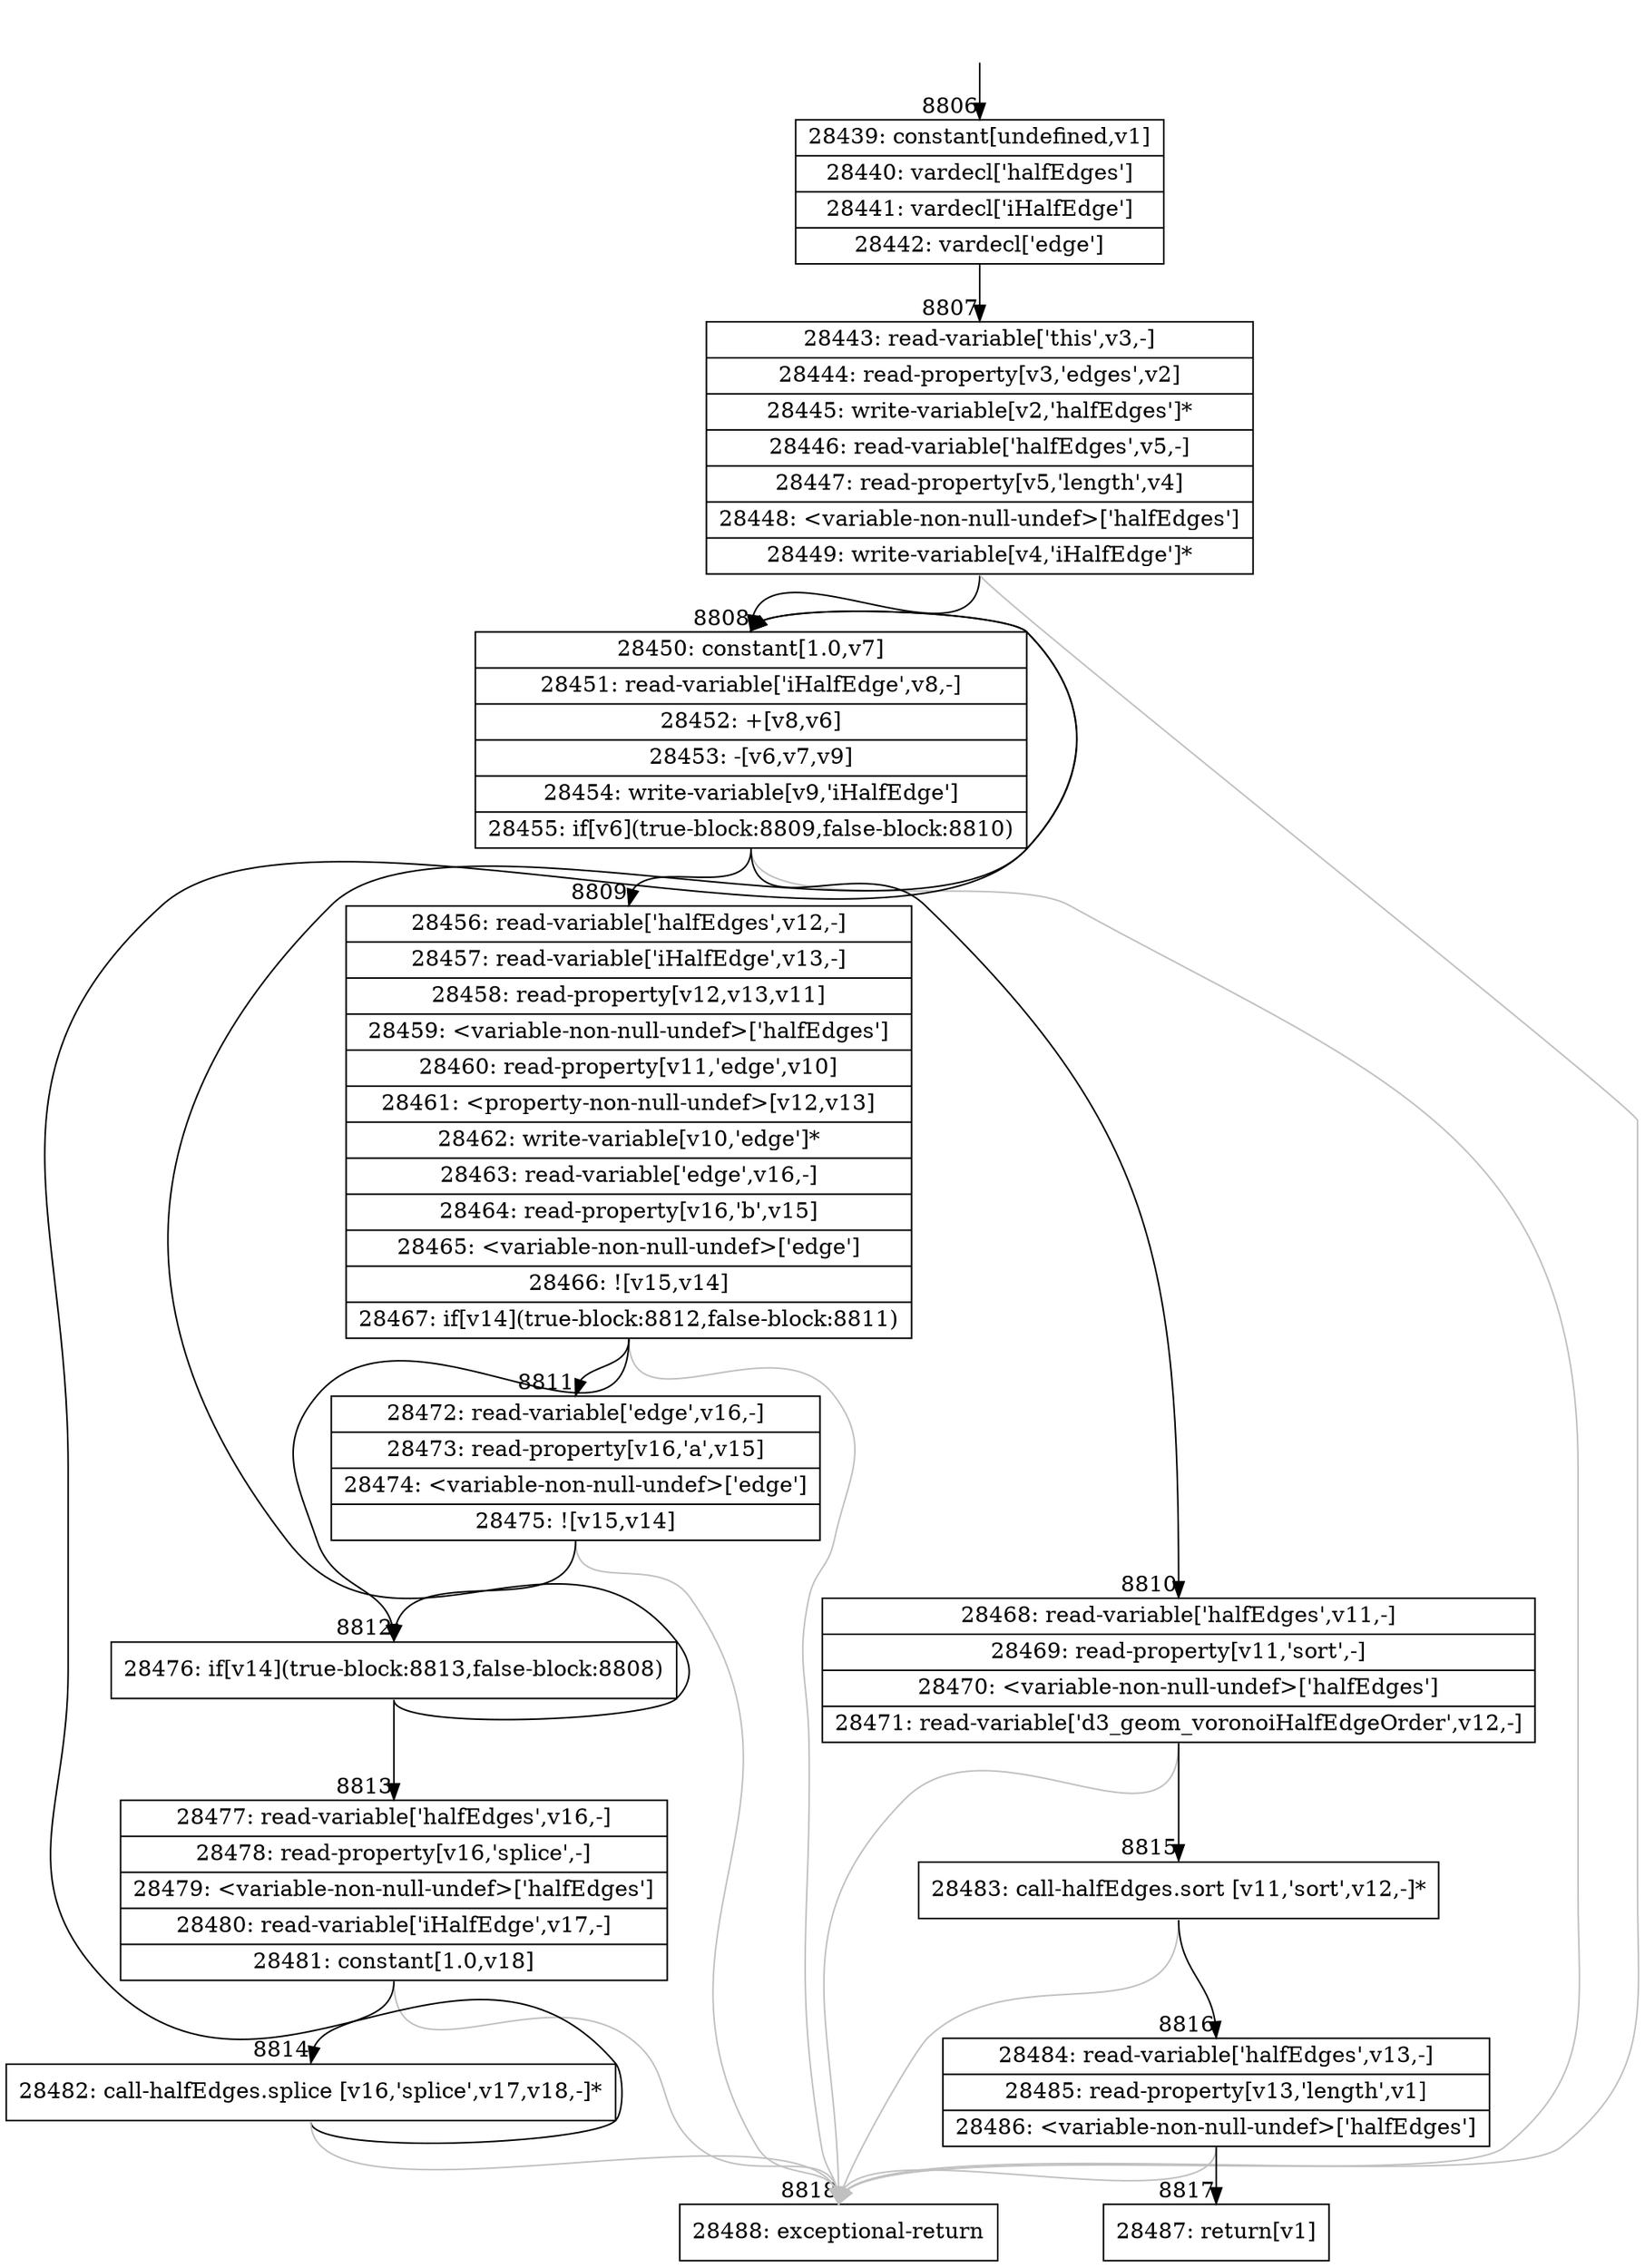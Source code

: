 digraph {
rankdir="TD"
BB_entry829[shape=none,label=""];
BB_entry829 -> BB8806 [tailport=s, headport=n, headlabel="    8806"]
BB8806 [shape=record label="{28439: constant[undefined,v1]|28440: vardecl['halfEdges']|28441: vardecl['iHalfEdge']|28442: vardecl['edge']}" ] 
BB8806 -> BB8807 [tailport=s, headport=n, headlabel="      8807"]
BB8807 [shape=record label="{28443: read-variable['this',v3,-]|28444: read-property[v3,'edges',v2]|28445: write-variable[v2,'halfEdges']*|28446: read-variable['halfEdges',v5,-]|28447: read-property[v5,'length',v4]|28448: \<variable-non-null-undef\>['halfEdges']|28449: write-variable[v4,'iHalfEdge']*}" ] 
BB8807 -> BB8808 [tailport=s, headport=n, headlabel="      8808"]
BB8807 -> BB8818 [tailport=s, headport=n, color=gray, headlabel="      8818"]
BB8808 [shape=record label="{28450: constant[1.0,v7]|28451: read-variable['iHalfEdge',v8,-]|28452: +[v8,v6]|28453: -[v6,v7,v9]|28454: write-variable[v9,'iHalfEdge']|28455: if[v6](true-block:8809,false-block:8810)}" ] 
BB8808 -> BB8809 [tailport=s, headport=n, headlabel="      8809"]
BB8808 -> BB8810 [tailport=s, headport=n, headlabel="      8810"]
BB8808 -> BB8818 [tailport=s, headport=n, color=gray]
BB8809 [shape=record label="{28456: read-variable['halfEdges',v12,-]|28457: read-variable['iHalfEdge',v13,-]|28458: read-property[v12,v13,v11]|28459: \<variable-non-null-undef\>['halfEdges']|28460: read-property[v11,'edge',v10]|28461: \<property-non-null-undef\>[v12,v13]|28462: write-variable[v10,'edge']*|28463: read-variable['edge',v16,-]|28464: read-property[v16,'b',v15]|28465: \<variable-non-null-undef\>['edge']|28466: ![v15,v14]|28467: if[v14](true-block:8812,false-block:8811)}" ] 
BB8809 -> BB8812 [tailport=s, headport=n, headlabel="      8812"]
BB8809 -> BB8811 [tailport=s, headport=n, headlabel="      8811"]
BB8809 -> BB8818 [tailport=s, headport=n, color=gray]
BB8810 [shape=record label="{28468: read-variable['halfEdges',v11,-]|28469: read-property[v11,'sort',-]|28470: \<variable-non-null-undef\>['halfEdges']|28471: read-variable['d3_geom_voronoiHalfEdgeOrder',v12,-]}" ] 
BB8810 -> BB8815 [tailport=s, headport=n, headlabel="      8815"]
BB8810 -> BB8818 [tailport=s, headport=n, color=gray]
BB8811 [shape=record label="{28472: read-variable['edge',v16,-]|28473: read-property[v16,'a',v15]|28474: \<variable-non-null-undef\>['edge']|28475: ![v15,v14]}" ] 
BB8811 -> BB8812 [tailport=s, headport=n]
BB8811 -> BB8818 [tailport=s, headport=n, color=gray]
BB8812 [shape=record label="{28476: if[v14](true-block:8813,false-block:8808)}" ] 
BB8812 -> BB8813 [tailport=s, headport=n, headlabel="      8813"]
BB8812 -> BB8808 [tailport=s, headport=n]
BB8813 [shape=record label="{28477: read-variable['halfEdges',v16,-]|28478: read-property[v16,'splice',-]|28479: \<variable-non-null-undef\>['halfEdges']|28480: read-variable['iHalfEdge',v17,-]|28481: constant[1.0,v18]}" ] 
BB8813 -> BB8814 [tailport=s, headport=n, headlabel="      8814"]
BB8813 -> BB8818 [tailport=s, headport=n, color=gray]
BB8814 [shape=record label="{28482: call-halfEdges.splice [v16,'splice',v17,v18,-]*}" ] 
BB8814 -> BB8808 [tailport=s, headport=n]
BB8814 -> BB8818 [tailport=s, headport=n, color=gray]
BB8815 [shape=record label="{28483: call-halfEdges.sort [v11,'sort',v12,-]*}" ] 
BB8815 -> BB8816 [tailport=s, headport=n, headlabel="      8816"]
BB8815 -> BB8818 [tailport=s, headport=n, color=gray]
BB8816 [shape=record label="{28484: read-variable['halfEdges',v13,-]|28485: read-property[v13,'length',v1]|28486: \<variable-non-null-undef\>['halfEdges']}" ] 
BB8816 -> BB8817 [tailport=s, headport=n, headlabel="      8817"]
BB8816 -> BB8818 [tailport=s, headport=n, color=gray]
BB8817 [shape=record label="{28487: return[v1]}" ] 
BB8818 [shape=record label="{28488: exceptional-return}" ] 
//#$~ 5030
}
